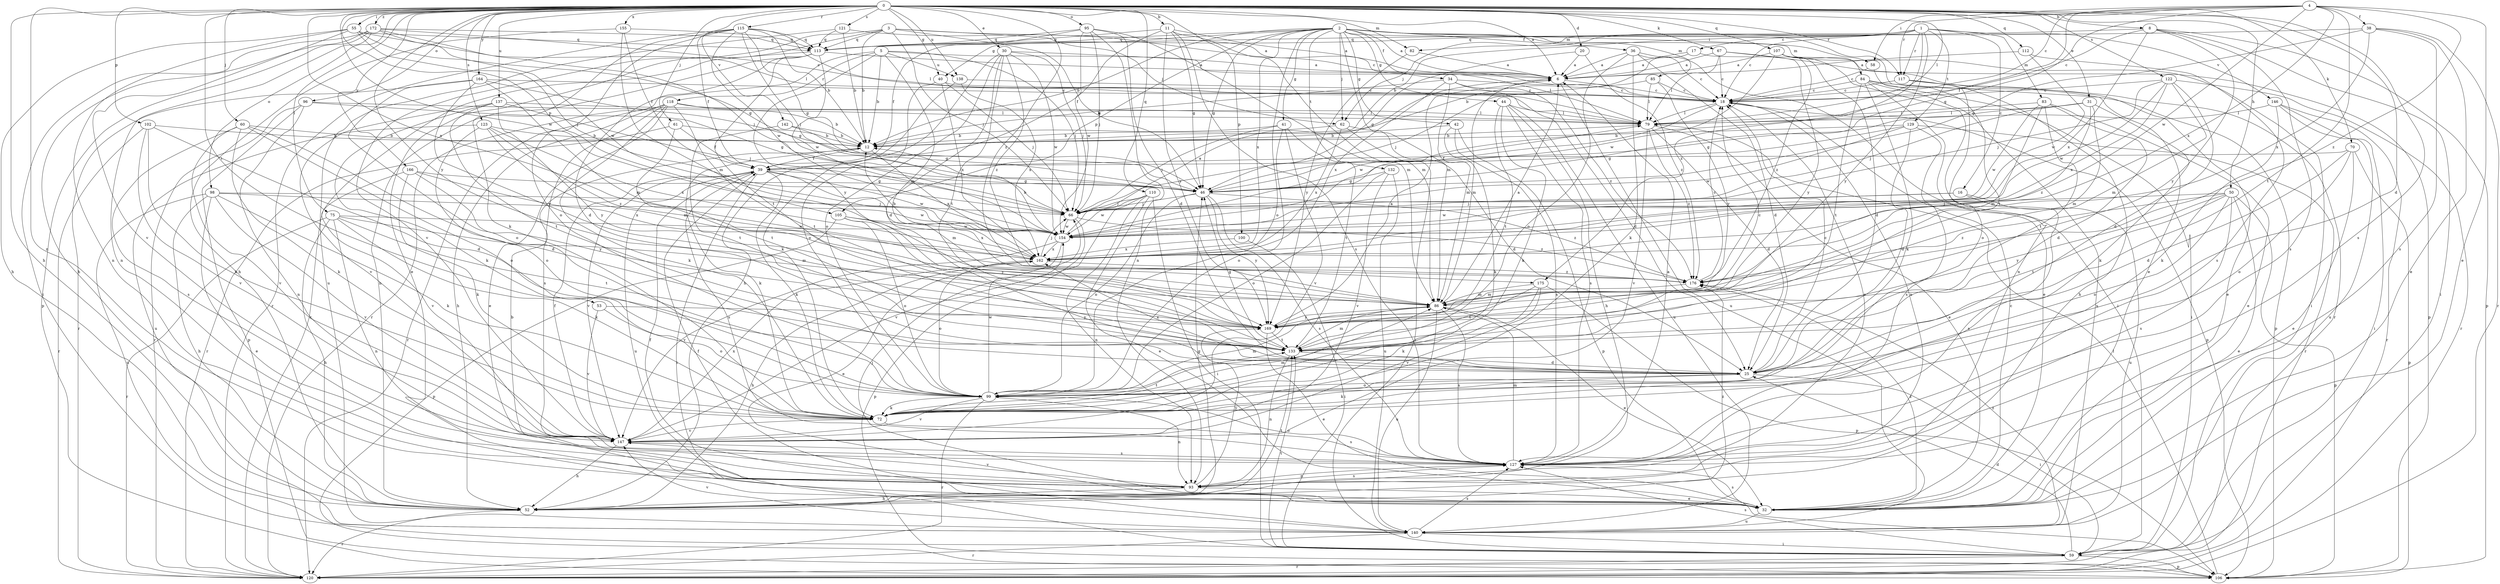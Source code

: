strict digraph  {
0;
1;
2;
3;
4;
5;
6;
8;
11;
12;
16;
17;
18;
20;
25;
30;
31;
32;
34;
36;
38;
39;
40;
41;
42;
44;
46;
50;
52;
53;
55;
58;
59;
60;
61;
62;
66;
67;
70;
72;
75;
79;
82;
83;
84;
85;
86;
93;
95;
96;
98;
99;
100;
102;
105;
106;
107;
110;
112;
113;
115;
117;
118;
120;
121;
122;
123;
127;
129;
132;
133;
137;
138;
140;
142;
146;
147;
154;
155;
162;
164;
166;
169;
172;
175;
176;
0 -> 6  [label=a];
0 -> 8  [label=b];
0 -> 11  [label=b];
0 -> 20  [label=d];
0 -> 25  [label=d];
0 -> 30  [label=e];
0 -> 31  [label=e];
0 -> 40  [label=g];
0 -> 50  [label=h];
0 -> 52  [label=h];
0 -> 53  [label=i];
0 -> 55  [label=i];
0 -> 60  [label=j];
0 -> 61  [label=j];
0 -> 67  [label=k];
0 -> 70  [label=k];
0 -> 75  [label=l];
0 -> 79  [label=l];
0 -> 82  [label=m];
0 -> 93  [label=n];
0 -> 95  [label=o];
0 -> 96  [label=o];
0 -> 98  [label=o];
0 -> 100  [label=p];
0 -> 102  [label=p];
0 -> 105  [label=p];
0 -> 107  [label=q];
0 -> 110  [label=q];
0 -> 112  [label=q];
0 -> 115  [label=r];
0 -> 117  [label=r];
0 -> 121  [label=s];
0 -> 122  [label=s];
0 -> 123  [label=s];
0 -> 127  [label=s];
0 -> 137  [label=u];
0 -> 138  [label=u];
0 -> 142  [label=v];
0 -> 154  [label=w];
0 -> 155  [label=x];
0 -> 162  [label=x];
0 -> 164  [label=y];
0 -> 166  [label=y];
0 -> 169  [label=y];
0 -> 172  [label=z];
0 -> 175  [label=z];
1 -> 12  [label=b];
1 -> 16  [label=c];
1 -> 17  [label=c];
1 -> 18  [label=c];
1 -> 62  [label=j];
1 -> 82  [label=m];
1 -> 83  [label=m];
1 -> 117  [label=r];
1 -> 129  [label=t];
1 -> 146  [label=v];
1 -> 169  [label=y];
1 -> 175  [label=z];
2 -> 6  [label=a];
2 -> 12  [label=b];
2 -> 32  [label=e];
2 -> 34  [label=f];
2 -> 36  [label=f];
2 -> 40  [label=g];
2 -> 41  [label=g];
2 -> 42  [label=g];
2 -> 44  [label=g];
2 -> 46  [label=g];
2 -> 58  [label=i];
2 -> 62  [label=j];
2 -> 84  [label=m];
2 -> 85  [label=m];
2 -> 86  [label=m];
2 -> 99  [label=o];
2 -> 105  [label=p];
2 -> 113  [label=q];
2 -> 132  [label=t];
2 -> 162  [label=x];
3 -> 6  [label=a];
3 -> 12  [label=b];
3 -> 32  [label=e];
3 -> 46  [label=g];
3 -> 62  [label=j];
3 -> 66  [label=j];
3 -> 113  [label=q];
3 -> 147  [label=v];
4 -> 18  [label=c];
4 -> 32  [label=e];
4 -> 38  [label=f];
4 -> 39  [label=f];
4 -> 46  [label=g];
4 -> 58  [label=i];
4 -> 117  [label=r];
4 -> 133  [label=t];
4 -> 154  [label=w];
4 -> 162  [label=x];
4 -> 176  [label=z];
5 -> 12  [label=b];
5 -> 66  [label=j];
5 -> 79  [label=l];
5 -> 86  [label=m];
5 -> 118  [label=r];
5 -> 120  [label=r];
5 -> 138  [label=u];
5 -> 169  [label=y];
6 -> 18  [label=c];
6 -> 86  [label=m];
6 -> 140  [label=u];
8 -> 18  [label=c];
8 -> 59  [label=i];
8 -> 106  [label=p];
8 -> 113  [label=q];
8 -> 127  [label=s];
8 -> 162  [label=x];
8 -> 169  [label=y];
11 -> 6  [label=a];
11 -> 39  [label=f];
11 -> 46  [label=g];
11 -> 86  [label=m];
11 -> 113  [label=q];
11 -> 127  [label=s];
11 -> 169  [label=y];
12 -> 39  [label=f];
12 -> 72  [label=k];
12 -> 162  [label=x];
16 -> 66  [label=j];
16 -> 127  [label=s];
16 -> 140  [label=u];
16 -> 154  [label=w];
17 -> 6  [label=a];
17 -> 12  [label=b];
17 -> 106  [label=p];
18 -> 79  [label=l];
18 -> 93  [label=n];
18 -> 106  [label=p];
18 -> 154  [label=w];
20 -> 6  [label=a];
20 -> 46  [label=g];
20 -> 176  [label=z];
25 -> 18  [label=c];
25 -> 59  [label=i];
25 -> 72  [label=k];
25 -> 99  [label=o];
25 -> 162  [label=x];
30 -> 6  [label=a];
30 -> 25  [label=d];
30 -> 52  [label=h];
30 -> 66  [label=j];
30 -> 99  [label=o];
30 -> 133  [label=t];
30 -> 154  [label=w];
30 -> 176  [label=z];
31 -> 46  [label=g];
31 -> 66  [label=j];
31 -> 72  [label=k];
31 -> 79  [label=l];
31 -> 86  [label=m];
31 -> 176  [label=z];
32 -> 18  [label=c];
32 -> 39  [label=f];
32 -> 66  [label=j];
32 -> 127  [label=s];
32 -> 140  [label=u];
32 -> 176  [label=z];
34 -> 12  [label=b];
34 -> 18  [label=c];
34 -> 25  [label=d];
34 -> 86  [label=m];
34 -> 162  [label=x];
34 -> 176  [label=z];
36 -> 6  [label=a];
36 -> 18  [label=c];
36 -> 25  [label=d];
36 -> 59  [label=i];
36 -> 72  [label=k];
36 -> 99  [label=o];
38 -> 32  [label=e];
38 -> 46  [label=g];
38 -> 113  [label=q];
38 -> 120  [label=r];
38 -> 127  [label=s];
38 -> 162  [label=x];
39 -> 46  [label=g];
39 -> 59  [label=i];
39 -> 72  [label=k];
39 -> 86  [label=m];
39 -> 127  [label=s];
39 -> 140  [label=u];
39 -> 147  [label=v];
39 -> 154  [label=w];
40 -> 18  [label=c];
40 -> 66  [label=j];
40 -> 99  [label=o];
40 -> 162  [label=x];
41 -> 12  [label=b];
41 -> 66  [label=j];
41 -> 99  [label=o];
41 -> 133  [label=t];
41 -> 147  [label=v];
42 -> 12  [label=b];
42 -> 72  [label=k];
42 -> 106  [label=p];
42 -> 127  [label=s];
44 -> 52  [label=h];
44 -> 72  [label=k];
44 -> 79  [label=l];
44 -> 127  [label=s];
44 -> 133  [label=t];
44 -> 140  [label=u];
46 -> 66  [label=j];
46 -> 79  [label=l];
46 -> 99  [label=o];
46 -> 127  [label=s];
46 -> 169  [label=y];
46 -> 176  [label=z];
50 -> 32  [label=e];
50 -> 66  [label=j];
50 -> 99  [label=o];
50 -> 106  [label=p];
50 -> 127  [label=s];
50 -> 133  [label=t];
50 -> 169  [label=y];
50 -> 176  [label=z];
52 -> 46  [label=g];
52 -> 120  [label=r];
52 -> 133  [label=t];
52 -> 176  [label=z];
53 -> 99  [label=o];
53 -> 147  [label=v];
53 -> 169  [label=y];
55 -> 46  [label=g];
55 -> 52  [label=h];
55 -> 66  [label=j];
55 -> 79  [label=l];
55 -> 93  [label=n];
55 -> 113  [label=q];
55 -> 147  [label=v];
58 -> 18  [label=c];
58 -> 133  [label=t];
59 -> 25  [label=d];
59 -> 106  [label=p];
59 -> 120  [label=r];
59 -> 127  [label=s];
59 -> 133  [label=t];
60 -> 12  [label=b];
60 -> 25  [label=d];
60 -> 72  [label=k];
60 -> 99  [label=o];
60 -> 127  [label=s];
60 -> 147  [label=v];
61 -> 12  [label=b];
61 -> 39  [label=f];
61 -> 120  [label=r];
61 -> 133  [label=t];
62 -> 12  [label=b];
62 -> 25  [label=d];
62 -> 59  [label=i];
62 -> 162  [label=x];
66 -> 106  [label=p];
66 -> 154  [label=w];
66 -> 176  [label=z];
67 -> 6  [label=a];
67 -> 18  [label=c];
67 -> 79  [label=l];
67 -> 120  [label=r];
67 -> 169  [label=y];
70 -> 25  [label=d];
70 -> 32  [label=e];
70 -> 39  [label=f];
70 -> 99  [label=o];
70 -> 106  [label=p];
72 -> 86  [label=m];
72 -> 127  [label=s];
72 -> 133  [label=t];
72 -> 147  [label=v];
75 -> 52  [label=h];
75 -> 72  [label=k];
75 -> 86  [label=m];
75 -> 93  [label=n];
75 -> 120  [label=r];
75 -> 133  [label=t];
75 -> 154  [label=w];
79 -> 12  [label=b];
79 -> 25  [label=d];
79 -> 32  [label=e];
79 -> 147  [label=v];
79 -> 176  [label=z];
82 -> 6  [label=a];
82 -> 169  [label=y];
83 -> 25  [label=d];
83 -> 32  [label=e];
83 -> 79  [label=l];
83 -> 86  [label=m];
83 -> 133  [label=t];
83 -> 154  [label=w];
84 -> 18  [label=c];
84 -> 32  [label=e];
84 -> 59  [label=i];
84 -> 72  [label=k];
84 -> 106  [label=p];
84 -> 133  [label=t];
84 -> 140  [label=u];
85 -> 18  [label=c];
85 -> 66  [label=j];
85 -> 79  [label=l];
85 -> 169  [label=y];
86 -> 6  [label=a];
86 -> 32  [label=e];
86 -> 127  [label=s];
86 -> 140  [label=u];
86 -> 169  [label=y];
93 -> 12  [label=b];
93 -> 18  [label=c];
93 -> 32  [label=e];
93 -> 52  [label=h];
93 -> 127  [label=s];
93 -> 147  [label=v];
93 -> 169  [label=y];
95 -> 25  [label=d];
95 -> 39  [label=f];
95 -> 66  [label=j];
95 -> 86  [label=m];
95 -> 93  [label=n];
95 -> 113  [label=q];
95 -> 154  [label=w];
96 -> 46  [label=g];
96 -> 79  [label=l];
96 -> 93  [label=n];
96 -> 106  [label=p];
96 -> 120  [label=r];
98 -> 32  [label=e];
98 -> 52  [label=h];
98 -> 66  [label=j];
98 -> 72  [label=k];
98 -> 140  [label=u];
98 -> 147  [label=v];
98 -> 154  [label=w];
99 -> 72  [label=k];
99 -> 86  [label=m];
99 -> 93  [label=n];
99 -> 120  [label=r];
99 -> 147  [label=v];
99 -> 154  [label=w];
100 -> 59  [label=i];
100 -> 162  [label=x];
102 -> 12  [label=b];
102 -> 25  [label=d];
102 -> 72  [label=k];
102 -> 120  [label=r];
102 -> 147  [label=v];
105 -> 99  [label=o];
105 -> 106  [label=p];
105 -> 154  [label=w];
105 -> 162  [label=x];
105 -> 169  [label=y];
106 -> 79  [label=l];
107 -> 6  [label=a];
107 -> 25  [label=d];
107 -> 59  [label=i];
107 -> 93  [label=n];
107 -> 154  [label=w];
107 -> 176  [label=z];
110 -> 32  [label=e];
110 -> 59  [label=i];
110 -> 66  [label=j];
110 -> 93  [label=n];
110 -> 147  [label=v];
110 -> 154  [label=w];
112 -> 6  [label=a];
112 -> 127  [label=s];
112 -> 154  [label=w];
113 -> 6  [label=a];
113 -> 25  [label=d];
113 -> 52  [label=h];
113 -> 120  [label=r];
113 -> 133  [label=t];
113 -> 154  [label=w];
115 -> 12  [label=b];
115 -> 39  [label=f];
115 -> 46  [label=g];
115 -> 66  [label=j];
115 -> 72  [label=k];
115 -> 79  [label=l];
115 -> 99  [label=o];
115 -> 113  [label=q];
115 -> 120  [label=r];
115 -> 154  [label=w];
117 -> 18  [label=c];
117 -> 32  [label=e];
117 -> 52  [label=h];
117 -> 99  [label=o];
118 -> 12  [label=b];
118 -> 32  [label=e];
118 -> 52  [label=h];
118 -> 72  [label=k];
118 -> 79  [label=l];
118 -> 120  [label=r];
118 -> 127  [label=s];
118 -> 133  [label=t];
121 -> 12  [label=b];
121 -> 18  [label=c];
121 -> 113  [label=q];
121 -> 140  [label=u];
122 -> 18  [label=c];
122 -> 25  [label=d];
122 -> 66  [label=j];
122 -> 86  [label=m];
122 -> 120  [label=r];
122 -> 154  [label=w];
122 -> 162  [label=x];
123 -> 12  [label=b];
123 -> 86  [label=m];
123 -> 99  [label=o];
123 -> 140  [label=u];
123 -> 162  [label=x];
123 -> 176  [label=z];
127 -> 6  [label=a];
127 -> 86  [label=m];
127 -> 93  [label=n];
127 -> 99  [label=o];
129 -> 12  [label=b];
129 -> 25  [label=d];
129 -> 46  [label=g];
129 -> 120  [label=r];
129 -> 127  [label=s];
129 -> 154  [label=w];
132 -> 46  [label=g];
132 -> 99  [label=o];
132 -> 140  [label=u];
132 -> 147  [label=v];
133 -> 25  [label=d];
133 -> 46  [label=g];
133 -> 86  [label=m];
133 -> 93  [label=n];
137 -> 66  [label=j];
137 -> 72  [label=k];
137 -> 79  [label=l];
137 -> 133  [label=t];
137 -> 147  [label=v];
137 -> 169  [label=y];
138 -> 18  [label=c];
138 -> 72  [label=k];
138 -> 162  [label=x];
140 -> 39  [label=f];
140 -> 59  [label=i];
140 -> 120  [label=r];
140 -> 127  [label=s];
140 -> 147  [label=v];
140 -> 176  [label=z];
142 -> 12  [label=b];
142 -> 46  [label=g];
142 -> 133  [label=t];
146 -> 59  [label=i];
146 -> 72  [label=k];
146 -> 79  [label=l];
146 -> 120  [label=r];
146 -> 140  [label=u];
147 -> 39  [label=f];
147 -> 52  [label=h];
147 -> 127  [label=s];
147 -> 162  [label=x];
154 -> 6  [label=a];
154 -> 12  [label=b];
154 -> 32  [label=e];
154 -> 147  [label=v];
154 -> 162  [label=x];
155 -> 39  [label=f];
155 -> 52  [label=h];
155 -> 86  [label=m];
155 -> 113  [label=q];
162 -> 12  [label=b];
162 -> 52  [label=h];
162 -> 66  [label=j];
162 -> 99  [label=o];
162 -> 176  [label=z];
164 -> 18  [label=c];
164 -> 46  [label=g];
164 -> 86  [label=m];
164 -> 99  [label=o];
164 -> 120  [label=r];
164 -> 169  [label=y];
166 -> 46  [label=g];
166 -> 72  [label=k];
166 -> 147  [label=v];
166 -> 162  [label=x];
166 -> 169  [label=y];
169 -> 6  [label=a];
169 -> 18  [label=c];
169 -> 32  [label=e];
169 -> 133  [label=t];
172 -> 18  [label=c];
172 -> 52  [label=h];
172 -> 59  [label=i];
172 -> 66  [label=j];
172 -> 93  [label=n];
172 -> 106  [label=p];
172 -> 113  [label=q];
172 -> 154  [label=w];
175 -> 72  [label=k];
175 -> 86  [label=m];
175 -> 106  [label=p];
175 -> 133  [label=t];
175 -> 147  [label=v];
176 -> 18  [label=c];
176 -> 86  [label=m];
}
